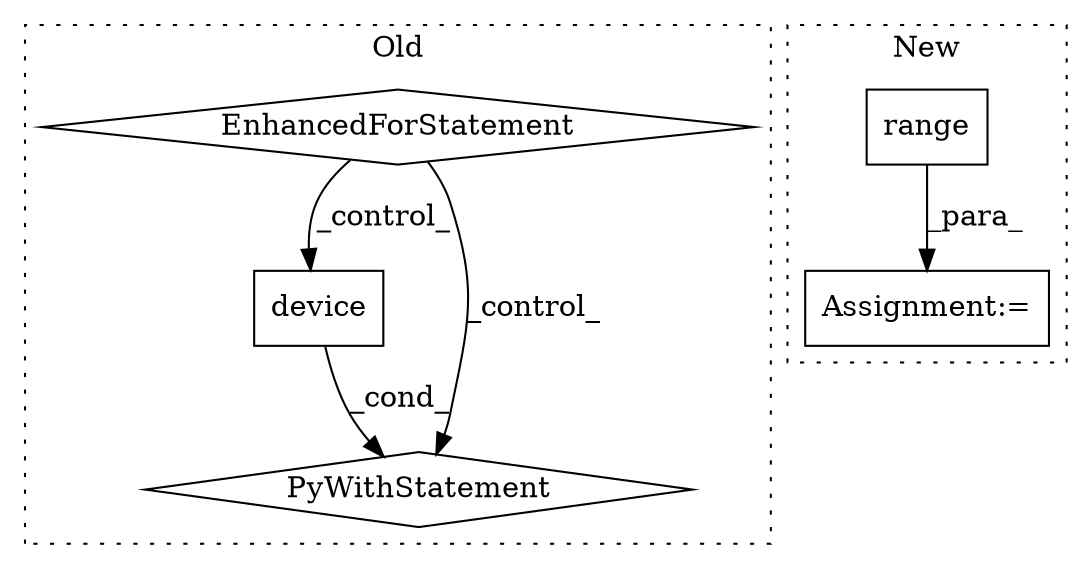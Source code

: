 digraph G {
subgraph cluster0 {
1 [label="device" a="32" s="2931,2946" l="7,1" shape="box"];
4 [label="EnhancedForStatement" a="70" s="2629,2723" l="63,2" shape="diamond"];
5 [label="PyWithStatement" a="104" s="2910,2947" l="10,2" shape="diamond"];
label = "Old";
style="dotted";
}
subgraph cluster1 {
2 [label="range" a="32" s="2921,2941" l="6,1" shape="box"];
3 [label="Assignment:=" a="7" s="2852,2942" l="61,2" shape="box"];
label = "New";
style="dotted";
}
1 -> 5 [label="_cond_"];
2 -> 3 [label="_para_"];
4 -> 5 [label="_control_"];
4 -> 1 [label="_control_"];
}